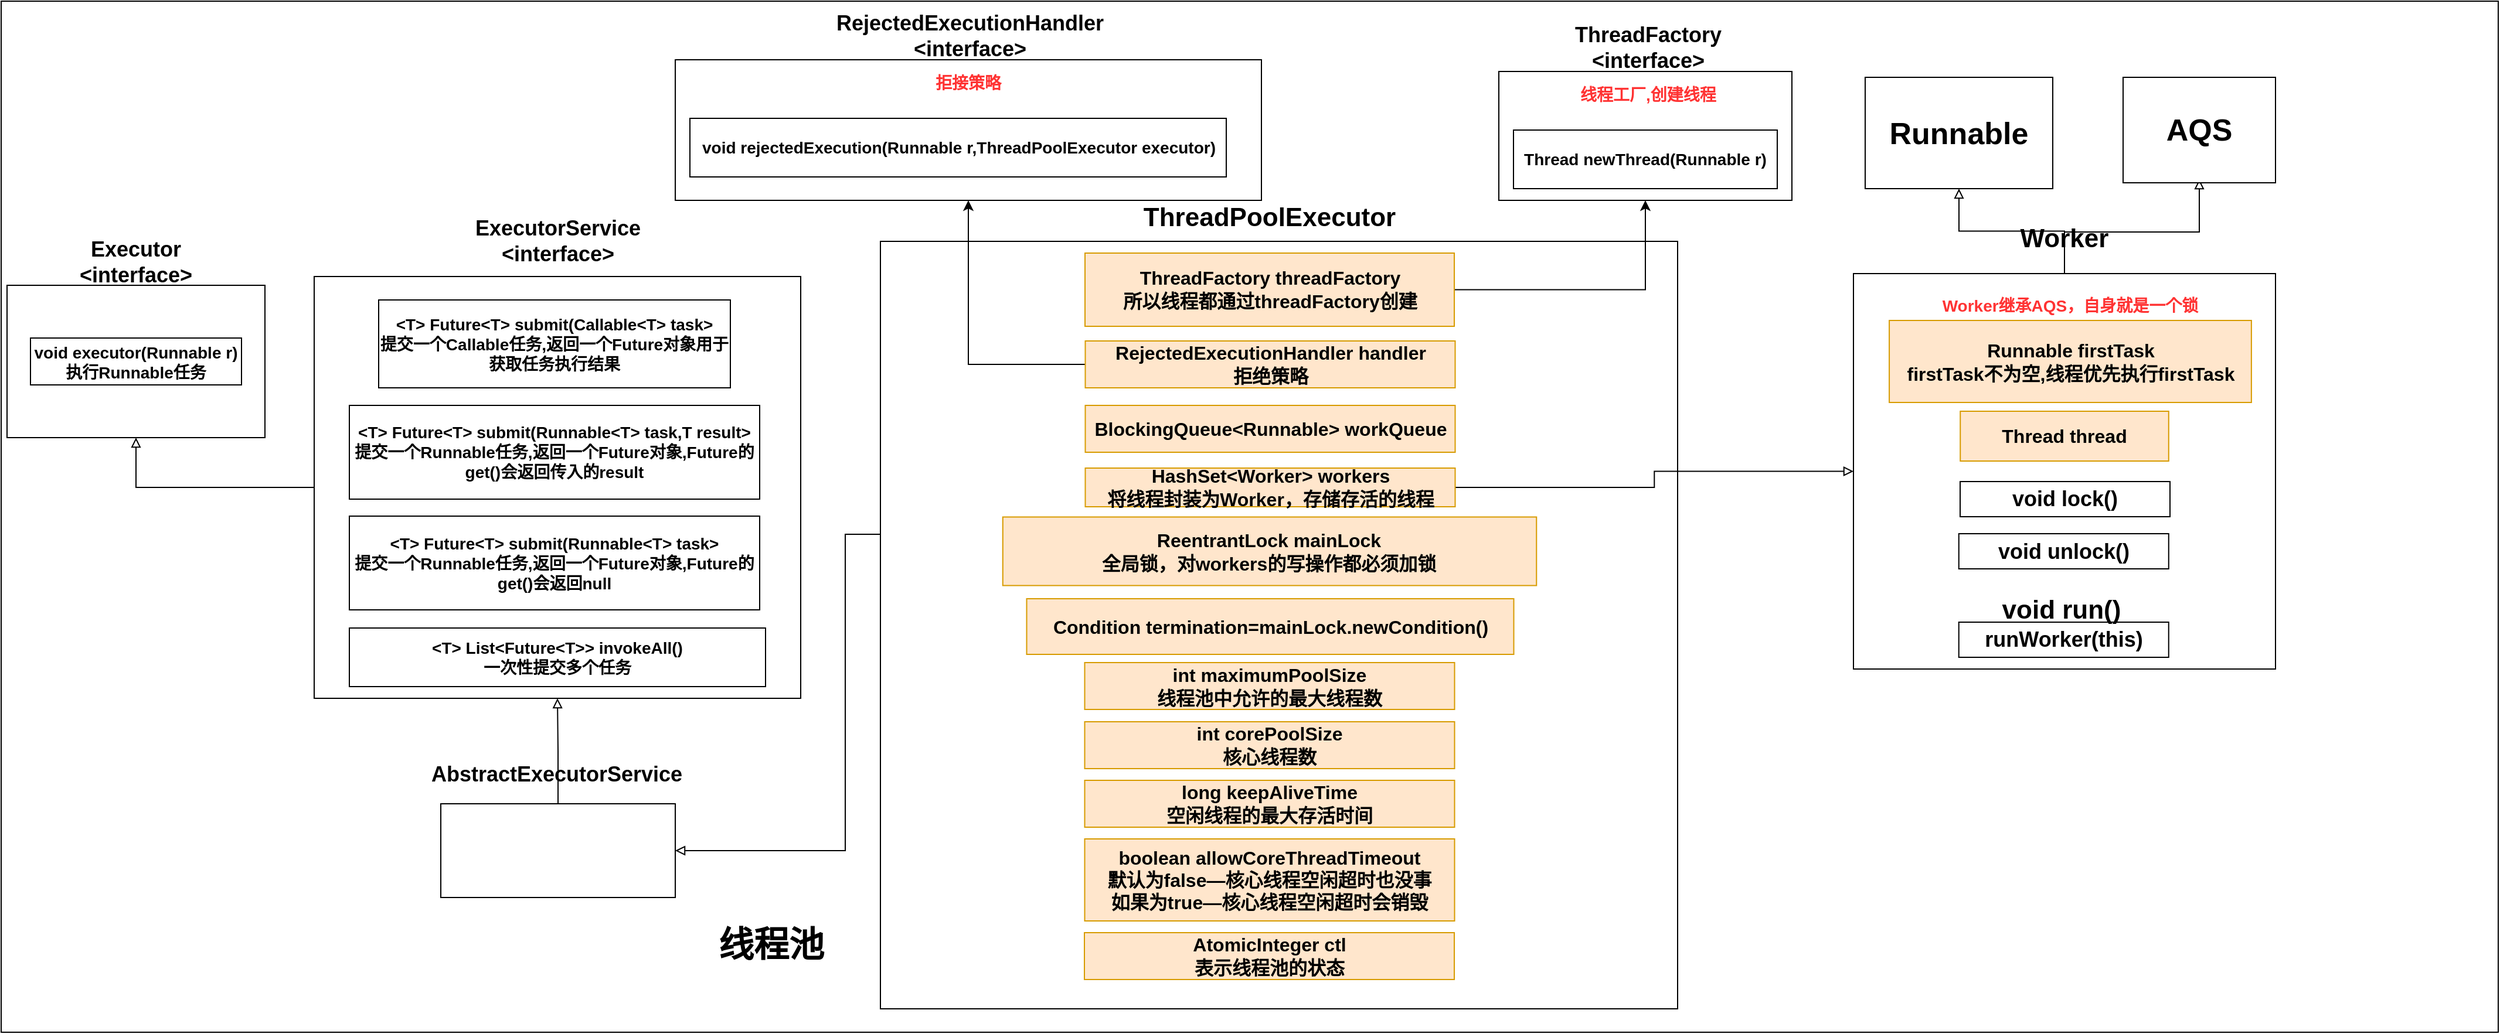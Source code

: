 <mxfile version="15.2.7" type="device"><diagram id="J6k_dlGczNIsUK_FHJ7I" name="第 1 页"><mxGraphModel dx="1463" dy="846" grid="1" gridSize="10" guides="1" tooltips="1" connect="1" arrows="1" fold="1" page="1" pageScale="1" pageWidth="827" pageHeight="1169" math="0" shadow="0"><root><mxCell id="0"/><mxCell id="1" parent="0"/><mxCell id="slTev6fvevYdvKmD1Kex-65" value="" style="rounded=0;whiteSpace=wrap;html=1;" parent="1" vertex="1"><mxGeometry x="50" y="10" width="2130" height="880" as="geometry"/></mxCell><mxCell id="slTev6fvevYdvKmD1Kex-36" value="" style="rounded=0;whiteSpace=wrap;html=1;" parent="1" vertex="1"><mxGeometry x="55" y="252.5" width="220" height="130" as="geometry"/></mxCell><mxCell id="slTev6fvevYdvKmD1Kex-37" value="&lt;b style=&quot;font-size: 18px&quot;&gt;Executor&lt;br&gt;&amp;lt;interface&amp;gt;&lt;/b&gt;" style="text;html=1;strokeColor=none;fillColor=none;align=center;verticalAlign=middle;whiteSpace=wrap;rounded=0;" parent="1" vertex="1"><mxGeometry x="145" y="222.5" width="40" height="20" as="geometry"/></mxCell><mxCell id="slTev6fvevYdvKmD1Kex-38" value="&lt;b&gt;&lt;font style=&quot;font-size: 14px&quot;&gt;void executor(Runnable r)&lt;br&gt;执行Runnable任务&lt;br&gt;&lt;/font&gt;&lt;/b&gt;" style="rounded=0;whiteSpace=wrap;html=1;" parent="1" vertex="1"><mxGeometry x="75" y="297.5" width="180" height="40" as="geometry"/></mxCell><mxCell id="slTev6fvevYdvKmD1Kex-60" style="edgeStyle=orthogonalEdgeStyle;rounded=0;orthogonalLoop=1;jettySize=auto;html=1;exitX=0;exitY=0.5;exitDx=0;exitDy=0;entryX=0.5;entryY=1;entryDx=0;entryDy=0;endArrow=block;endFill=0;" parent="1" source="slTev6fvevYdvKmD1Kex-40" target="slTev6fvevYdvKmD1Kex-36" edge="1"><mxGeometry relative="1" as="geometry"/></mxCell><mxCell id="slTev6fvevYdvKmD1Kex-40" value="" style="rounded=0;whiteSpace=wrap;html=1;" parent="1" vertex="1"><mxGeometry x="317" y="245" width="415" height="360" as="geometry"/></mxCell><mxCell id="slTev6fvevYdvKmD1Kex-41" value="&lt;b style=&quot;font-size: 18px&quot;&gt;ExecutorService&lt;br&gt;&amp;lt;interface&amp;gt;&lt;/b&gt;" style="text;html=1;strokeColor=none;fillColor=none;align=center;verticalAlign=middle;whiteSpace=wrap;rounded=0;" parent="1" vertex="1"><mxGeometry x="505" y="205" width="40" height="20" as="geometry"/></mxCell><mxCell id="slTev6fvevYdvKmD1Kex-42" value="&lt;b&gt;&lt;font style=&quot;font-size: 14px&quot;&gt;&amp;lt;T&amp;gt; Future&amp;lt;T&amp;gt; submit(Callable&amp;lt;T&amp;gt; task&amp;gt;&lt;br&gt;提交一个Callable任务,返回一个Future对象用于获取任务执行结果&lt;br&gt;&lt;/font&gt;&lt;/b&gt;" style="rounded=0;whiteSpace=wrap;html=1;" parent="1" vertex="1"><mxGeometry x="372" y="265" width="300" height="75" as="geometry"/></mxCell><mxCell id="slTev6fvevYdvKmD1Kex-46" value="&lt;b&gt;&lt;font style=&quot;font-size: 14px&quot;&gt;&amp;lt;T&amp;gt; Future&amp;lt;T&amp;gt; submit(Runnable&amp;lt;T&amp;gt; task,T result&amp;gt;&lt;br&gt;提交一个Runnable任务,返回一个Future对象,Future的get()会返回传入的result&lt;br&gt;&lt;/font&gt;&lt;/b&gt;" style="rounded=0;whiteSpace=wrap;html=1;" parent="1" vertex="1"><mxGeometry x="347" y="355" width="350" height="80" as="geometry"/></mxCell><mxCell id="slTev6fvevYdvKmD1Kex-47" value="&lt;b&gt;&lt;font style=&quot;font-size: 14px&quot;&gt;&amp;lt;T&amp;gt; Future&amp;lt;T&amp;gt; submit(Runnable&amp;lt;T&amp;gt; task&amp;gt;&lt;br&gt;提交一个Runnable任务,返回一个Future对象,Future的get()会返回null&lt;br&gt;&lt;/font&gt;&lt;/b&gt;" style="rounded=0;whiteSpace=wrap;html=1;" parent="1" vertex="1"><mxGeometry x="347" y="449.5" width="350" height="80" as="geometry"/></mxCell><mxCell id="slTev6fvevYdvKmD1Kex-48" value="&lt;b&gt;&lt;font style=&quot;font-size: 14px&quot;&gt;&amp;lt;T&amp;gt; List&amp;lt;Future&amp;lt;T&amp;gt;&amp;gt; invokeAll()&lt;br&gt;一次性提交多个任务&lt;br&gt;&lt;/font&gt;&lt;/b&gt;" style="rounded=0;whiteSpace=wrap;html=1;" parent="1" vertex="1"><mxGeometry x="347" y="545" width="355" height="50" as="geometry"/></mxCell><mxCell id="slTev6fvevYdvKmD1Kex-61" style="edgeStyle=orthogonalEdgeStyle;rounded=0;orthogonalLoop=1;jettySize=auto;html=1;exitX=0.5;exitY=0;exitDx=0;exitDy=0;entryX=0.5;entryY=1;entryDx=0;entryDy=0;endArrow=block;endFill=0;" parent="1" source="slTev6fvevYdvKmD1Kex-49" target="slTev6fvevYdvKmD1Kex-40" edge="1"><mxGeometry relative="1" as="geometry"/></mxCell><mxCell id="slTev6fvevYdvKmD1Kex-49" value="" style="rounded=0;whiteSpace=wrap;html=1;" parent="1" vertex="1"><mxGeometry x="425" y="695" width="200" height="80" as="geometry"/></mxCell><mxCell id="slTev6fvevYdvKmD1Kex-54" value="&lt;span style=&quot;font-size: 18px&quot;&gt;&lt;b&gt;AbstractExecutorService&lt;/b&gt;&lt;/span&gt;" style="text;html=1;strokeColor=none;fillColor=none;align=center;verticalAlign=middle;whiteSpace=wrap;rounded=0;" parent="1" vertex="1"><mxGeometry x="504" y="660" width="40" height="20" as="geometry"/></mxCell><mxCell id="slTev6fvevYdvKmD1Kex-67" style="edgeStyle=orthogonalEdgeStyle;rounded=0;orthogonalLoop=1;jettySize=auto;html=1;exitX=0;exitY=0.5;exitDx=0;exitDy=0;endArrow=block;endFill=0;" parent="1" source="slTev6fvevYdvKmD1Kex-56" target="slTev6fvevYdvKmD1Kex-49" edge="1"><mxGeometry relative="1" as="geometry"><Array as="points"><mxPoint x="770" y="465"/><mxPoint x="770" y="735"/></Array></mxGeometry></mxCell><mxCell id="slTev6fvevYdvKmD1Kex-56" value="" style="rounded=0;whiteSpace=wrap;html=1;" parent="1" vertex="1"><mxGeometry x="800" y="215" width="680" height="655" as="geometry"/></mxCell><mxCell id="slTev6fvevYdvKmD1Kex-57" value="&lt;b&gt;&lt;font style=&quot;font-size: 22px&quot;&gt;ThreadPoolExecutor&lt;/font&gt;&lt;/b&gt;" style="text;html=1;strokeColor=none;fillColor=none;align=center;verticalAlign=middle;whiteSpace=wrap;rounded=0;" parent="1" vertex="1"><mxGeometry x="1112" y="185" width="40" height="20" as="geometry"/></mxCell><mxCell id="slTev6fvevYdvKmD1Kex-66" value="&lt;b&gt;&lt;font style=&quot;font-size: 30px&quot;&gt;线程池&lt;/font&gt;&lt;/b&gt;" style="text;html=1;strokeColor=none;fillColor=none;align=center;verticalAlign=middle;whiteSpace=wrap;rounded=0;" parent="1" vertex="1"><mxGeometry x="632" y="805" width="150" height="20" as="geometry"/></mxCell><mxCell id="slTev6fvevYdvKmD1Kex-68" value="&lt;b&gt;&lt;font style=&quot;font-size: 16px&quot;&gt;BlockingQueue&amp;lt;Runnable&amp;gt; workQueue&lt;br&gt;&lt;/font&gt;&lt;/b&gt;" style="rounded=0;whiteSpace=wrap;html=1;fillColor=#ffe6cc;strokeColor=#d79b00;" parent="1" vertex="1"><mxGeometry x="974.75" y="355" width="315.5" height="40" as="geometry"/></mxCell><mxCell id="slTev6fvevYdvKmD1Kex-108" style="edgeStyle=orthogonalEdgeStyle;rounded=0;orthogonalLoop=1;jettySize=auto;html=1;exitX=1;exitY=0.5;exitDx=0;exitDy=0;entryX=0;entryY=0.5;entryDx=0;entryDy=0;endArrow=block;endFill=0;" parent="1" source="slTev6fvevYdvKmD1Kex-69" target="slTev6fvevYdvKmD1Kex-70" edge="1"><mxGeometry relative="1" as="geometry"/></mxCell><mxCell id="slTev6fvevYdvKmD1Kex-69" value="&lt;b&gt;&lt;font style=&quot;font-size: 16px&quot;&gt;HashSet&amp;lt;Worker&amp;gt; workers&lt;br&gt;将线程封装为Worker，存储存活的线程&lt;br&gt;&lt;/font&gt;&lt;/b&gt;" style="rounded=0;whiteSpace=wrap;html=1;fillColor=#ffe6cc;strokeColor=#d79b00;" parent="1" vertex="1"><mxGeometry x="974.75" y="408.5" width="315.5" height="33" as="geometry"/></mxCell><mxCell id="slTev6fvevYdvKmD1Kex-100" style="edgeStyle=orthogonalEdgeStyle;rounded=0;orthogonalLoop=1;jettySize=auto;html=1;exitX=0.5;exitY=0;exitDx=0;exitDy=0;entryX=0.5;entryY=1;entryDx=0;entryDy=0;endArrow=block;endFill=0;" parent="1" edge="1"><mxGeometry relative="1" as="geometry"><mxPoint x="1810" y="239.5" as="sourcePoint"/><mxPoint x="1925" y="162" as="targetPoint"/><Array as="points"><mxPoint x="1810" y="207"/><mxPoint x="1925" y="207"/></Array></mxGeometry></mxCell><mxCell id="slTev6fvevYdvKmD1Kex-101" style="edgeStyle=orthogonalEdgeStyle;rounded=0;orthogonalLoop=1;jettySize=auto;html=1;exitX=0.5;exitY=0;exitDx=0;exitDy=0;entryX=0.5;entryY=1;entryDx=0;entryDy=0;endArrow=block;endFill=0;" parent="1" source="slTev6fvevYdvKmD1Kex-70" target="slTev6fvevYdvKmD1Kex-95" edge="1"><mxGeometry relative="1" as="geometry"/></mxCell><mxCell id="slTev6fvevYdvKmD1Kex-70" value="" style="rounded=0;whiteSpace=wrap;html=1;" parent="1" vertex="1"><mxGeometry x="1630" y="242.5" width="360" height="337.5" as="geometry"/></mxCell><mxCell id="slTev6fvevYdvKmD1Kex-71" value="&lt;b&gt;&lt;font style=&quot;font-size: 22px&quot;&gt;Worker&lt;/font&gt;&lt;/b&gt;" style="text;html=1;strokeColor=none;fillColor=none;align=center;verticalAlign=middle;whiteSpace=wrap;rounded=0;" parent="1" vertex="1"><mxGeometry x="1790" y="202.5" width="40" height="20" as="geometry"/></mxCell><mxCell id="slTev6fvevYdvKmD1Kex-79" style="edgeStyle=orthogonalEdgeStyle;rounded=0;orthogonalLoop=1;jettySize=auto;html=1;exitX=1;exitY=0.5;exitDx=0;exitDy=0;entryX=0.5;entryY=1;entryDx=0;entryDy=0;endArrow=classic;endFill=1;" parent="1" source="slTev6fvevYdvKmD1Kex-72" target="slTev6fvevYdvKmD1Kex-74" edge="1"><mxGeometry relative="1" as="geometry"/></mxCell><mxCell id="slTev6fvevYdvKmD1Kex-72" value="&lt;b&gt;&lt;font style=&quot;font-size: 16px&quot;&gt;ThreadFactory threadFactory&lt;br&gt;所以线程都通过threadFactory创建&lt;br&gt;&lt;/font&gt;&lt;/b&gt;" style="rounded=0;whiteSpace=wrap;html=1;fillColor=#ffe6cc;strokeColor=#d79b00;" parent="1" vertex="1"><mxGeometry x="974.5" y="225" width="315" height="62.5" as="geometry"/></mxCell><mxCell id="slTev6fvevYdvKmD1Kex-74" value="" style="rounded=0;whiteSpace=wrap;html=1;" parent="1" vertex="1"><mxGeometry x="1327.5" y="70" width="250" height="110" as="geometry"/></mxCell><mxCell id="slTev6fvevYdvKmD1Kex-75" value="&lt;b style=&quot;font-size: 18px&quot;&gt;ThreadFactory&lt;br&gt;&amp;lt;interface&amp;gt;&lt;/b&gt;" style="text;html=1;strokeColor=none;fillColor=none;align=center;verticalAlign=middle;whiteSpace=wrap;rounded=0;" parent="1" vertex="1"><mxGeometry x="1435" y="40" width="40" height="20" as="geometry"/></mxCell><mxCell id="slTev6fvevYdvKmD1Kex-76" value="&lt;b&gt;&lt;font style=&quot;font-size: 14px&quot;&gt;Thread newThread(Runnable r)&lt;/font&gt;&lt;/b&gt;" style="rounded=0;whiteSpace=wrap;html=1;" parent="1" vertex="1"><mxGeometry x="1340" y="120" width="225" height="50" as="geometry"/></mxCell><mxCell id="slTev6fvevYdvKmD1Kex-77" value="&lt;font color=&quot;#ff3333&quot;&gt;&lt;span style=&quot;font-size: 14px&quot;&gt;&lt;b&gt;线程工厂,创建线程&lt;/b&gt;&lt;/span&gt;&lt;/font&gt;" style="text;html=1;strokeColor=none;fillColor=none;align=center;verticalAlign=middle;whiteSpace=wrap;rounded=0;" parent="1" vertex="1"><mxGeometry x="1389" y="80" width="132" height="20" as="geometry"/></mxCell><mxCell id="slTev6fvevYdvKmD1Kex-80" value="&lt;b&gt;&lt;font style=&quot;font-size: 16px&quot;&gt;ReentrantLock mainLock&lt;br&gt;全局锁，对workers的写操作都必须加锁&lt;br&gt;&lt;/font&gt;&lt;/b&gt;" style="rounded=0;whiteSpace=wrap;html=1;fillColor=#ffe6cc;strokeColor=#d79b00;" parent="1" vertex="1"><mxGeometry x="904.38" y="450.25" width="455.25" height="58.5" as="geometry"/></mxCell><mxCell id="slTev6fvevYdvKmD1Kex-81" value="&lt;b&gt;&lt;font style=&quot;font-size: 16px&quot;&gt;int maximumPoolSize&lt;br&gt;线程池中允许的最大线程数&lt;br&gt;&lt;/font&gt;&lt;/b&gt;" style="rounded=0;whiteSpace=wrap;html=1;fillColor=#ffe6cc;strokeColor=#d79b00;" parent="1" vertex="1"><mxGeometry x="974.25" y="574.5" width="315.5" height="40" as="geometry"/></mxCell><mxCell id="slTev6fvevYdvKmD1Kex-82" value="&lt;b&gt;&lt;font style=&quot;font-size: 16px&quot;&gt;Condition termination=mainLock.newCondition()&lt;br&gt;&lt;/font&gt;&lt;/b&gt;" style="rounded=0;whiteSpace=wrap;html=1;fillColor=#ffe6cc;strokeColor=#d79b00;" parent="1" vertex="1"><mxGeometry x="924.75" y="520" width="415.5" height="47.5" as="geometry"/></mxCell><mxCell id="slTev6fvevYdvKmD1Kex-83" value="&lt;b&gt;&lt;font style=&quot;font-size: 16px&quot;&gt;long keepAliveTime&lt;br&gt;空闲线程的最大存活时间&lt;br&gt;&lt;/font&gt;&lt;/b&gt;" style="rounded=0;whiteSpace=wrap;html=1;fillColor=#ffe6cc;strokeColor=#d79b00;" parent="1" vertex="1"><mxGeometry x="974.25" y="675" width="315.5" height="40" as="geometry"/></mxCell><mxCell id="slTev6fvevYdvKmD1Kex-92" style="edgeStyle=orthogonalEdgeStyle;rounded=0;orthogonalLoop=1;jettySize=auto;html=1;exitX=0;exitY=0.5;exitDx=0;exitDy=0;entryX=0.5;entryY=1;entryDx=0;entryDy=0;endArrow=classic;endFill=1;" parent="1" source="slTev6fvevYdvKmD1Kex-84" target="slTev6fvevYdvKmD1Kex-88" edge="1"><mxGeometry relative="1" as="geometry"/></mxCell><mxCell id="slTev6fvevYdvKmD1Kex-84" value="&lt;b&gt;&lt;font style=&quot;font-size: 16px&quot;&gt;RejectedExecutionHandler handler&lt;br&gt;拒绝策略&lt;br&gt;&lt;/font&gt;&lt;/b&gt;" style="rounded=0;whiteSpace=wrap;html=1;fillColor=#ffe6cc;strokeColor=#d79b00;" parent="1" vertex="1"><mxGeometry x="974.75" y="300" width="315.5" height="40" as="geometry"/></mxCell><mxCell id="slTev6fvevYdvKmD1Kex-85" value="&lt;b&gt;&lt;font style=&quot;font-size: 16px&quot;&gt;int corePoolSize&lt;br&gt;核心线程数&lt;br&gt;&lt;/font&gt;&lt;/b&gt;" style="rounded=0;whiteSpace=wrap;html=1;fillColor=#ffe6cc;strokeColor=#d79b00;" parent="1" vertex="1"><mxGeometry x="974.25" y="625" width="315.5" height="40" as="geometry"/></mxCell><mxCell id="slTev6fvevYdvKmD1Kex-86" value="&lt;b&gt;&lt;font style=&quot;font-size: 16px&quot;&gt;boolean allowCoreThreadTimeout&lt;br&gt;默认为false—核心线程空闲超时也没事&lt;br&gt;如果为true—核心线程空闲超时会销毁&lt;br&gt;&lt;/font&gt;&lt;/b&gt;" style="rounded=0;whiteSpace=wrap;html=1;fillColor=#ffe6cc;strokeColor=#d79b00;" parent="1" vertex="1"><mxGeometry x="974.25" y="725" width="315.5" height="70" as="geometry"/></mxCell><mxCell id="slTev6fvevYdvKmD1Kex-88" value="" style="rounded=0;whiteSpace=wrap;html=1;" parent="1" vertex="1"><mxGeometry x="625" y="60" width="500" height="120" as="geometry"/></mxCell><mxCell id="slTev6fvevYdvKmD1Kex-89" value="&lt;b style=&quot;font-size: 18px&quot;&gt;RejectedExecutionHandler&lt;br&gt;&amp;lt;interface&amp;gt;&lt;/b&gt;" style="text;html=1;strokeColor=none;fillColor=none;align=center;verticalAlign=middle;whiteSpace=wrap;rounded=0;" parent="1" vertex="1"><mxGeometry x="800" y="30" width="152.5" height="20" as="geometry"/></mxCell><mxCell id="slTev6fvevYdvKmD1Kex-90" value="&lt;b&gt;&lt;font style=&quot;font-size: 14px&quot;&gt;void rejectedExecution(Runnable r,ThreadPoolExecutor executor)&lt;/font&gt;&lt;/b&gt;" style="rounded=0;whiteSpace=wrap;html=1;" parent="1" vertex="1"><mxGeometry x="637.5" y="110" width="457.5" height="50" as="geometry"/></mxCell><mxCell id="slTev6fvevYdvKmD1Kex-91" value="&lt;font color=&quot;#ff3333&quot;&gt;&lt;span style=&quot;font-size: 14px&quot;&gt;&lt;b&gt;拒接策略&lt;/b&gt;&lt;/span&gt;&lt;/font&gt;" style="text;html=1;strokeColor=none;fillColor=none;align=center;verticalAlign=middle;whiteSpace=wrap;rounded=0;" parent="1" vertex="1"><mxGeometry x="809" y="70" width="132" height="20" as="geometry"/></mxCell><mxCell id="slTev6fvevYdvKmD1Kex-93" value="&lt;b&gt;&lt;font style=&quot;font-size: 16px&quot;&gt;Runnable firstTask&lt;br&gt;firstTask不为空,线程优先执行firstTask&lt;br&gt;&lt;/font&gt;&lt;/b&gt;" style="rounded=0;whiteSpace=wrap;html=1;fillColor=#ffe6cc;strokeColor=#d79b00;" parent="1" vertex="1"><mxGeometry x="1660.56" y="282.5" width="308.88" height="70" as="geometry"/></mxCell><mxCell id="slTev6fvevYdvKmD1Kex-94" value="&lt;b&gt;&lt;font style=&quot;font-size: 16px&quot;&gt;Thread thread&lt;br&gt;&lt;/font&gt;&lt;/b&gt;" style="rounded=0;whiteSpace=wrap;html=1;fillColor=#ffe6cc;strokeColor=#d79b00;" parent="1" vertex="1"><mxGeometry x="1721.13" y="360" width="177.75" height="42.5" as="geometry"/></mxCell><mxCell id="slTev6fvevYdvKmD1Kex-95" value="&lt;font style=&quot;font-size: 26px&quot;&gt;&lt;b&gt;Runnable&lt;/b&gt;&lt;/font&gt;" style="rounded=0;whiteSpace=wrap;html=1;" parent="1" vertex="1"><mxGeometry x="1640" y="75" width="160" height="95" as="geometry"/></mxCell><mxCell id="slTev6fvevYdvKmD1Kex-99" value="&lt;font style=&quot;font-size: 26px&quot;&gt;&lt;b&gt;AQS&lt;/b&gt;&lt;/font&gt;" style="rounded=0;whiteSpace=wrap;html=1;" parent="1" vertex="1"><mxGeometry x="1860" y="75" width="130" height="90" as="geometry"/></mxCell><mxCell id="slTev6fvevYdvKmD1Kex-102" value="&lt;b&gt;&lt;font style=&quot;font-size: 14px&quot; color=&quot;#ff3333&quot;&gt;Worker继承AQS，自身就是一个锁&lt;/font&gt;&lt;/b&gt;" style="text;html=1;strokeColor=none;fillColor=none;align=center;verticalAlign=middle;whiteSpace=wrap;rounded=0;" parent="1" vertex="1"><mxGeometry x="1690" y="245" width="250" height="50" as="geometry"/></mxCell><mxCell id="slTev6fvevYdvKmD1Kex-103" value="&lt;b&gt;&lt;font style=&quot;font-size: 18px&quot;&gt;void lock()&lt;/font&gt;&lt;/b&gt;" style="rounded=0;whiteSpace=wrap;html=1;" parent="1" vertex="1"><mxGeometry x="1721" y="420" width="179" height="30" as="geometry"/></mxCell><mxCell id="slTev6fvevYdvKmD1Kex-105" value="&lt;b&gt;&lt;font style=&quot;font-size: 18px&quot;&gt;void unlock()&lt;/font&gt;&lt;/b&gt;" style="rounded=0;whiteSpace=wrap;html=1;" parent="1" vertex="1"><mxGeometry x="1719.88" y="464.5" width="179" height="30" as="geometry"/></mxCell><mxCell id="slTev6fvevYdvKmD1Kex-106" value="&lt;span style=&quot;font-size: 18px&quot;&gt;&lt;b&gt;runWorker(this)&lt;/b&gt;&lt;/span&gt;" style="rounded=0;whiteSpace=wrap;html=1;" parent="1" vertex="1"><mxGeometry x="1719.87" y="540" width="179" height="30" as="geometry"/></mxCell><mxCell id="slTev6fvevYdvKmD1Kex-107" value="&lt;b&gt;&lt;font style=&quot;font-size: 22px&quot;&gt;void run()&lt;/font&gt;&lt;/b&gt;" style="text;html=1;strokeColor=none;fillColor=none;align=center;verticalAlign=middle;whiteSpace=wrap;rounded=0;" parent="1" vertex="1"><mxGeometry x="1755" y="520" width="105" height="20" as="geometry"/></mxCell><mxCell id="tNARmUFaWbbeVsSD89mp-1" value="&lt;b&gt;&lt;font style=&quot;font-size: 16px&quot;&gt;AtomicInteger ctl&lt;br&gt;表示线程池的状态&lt;br&gt;&lt;/font&gt;&lt;/b&gt;" style="rounded=0;whiteSpace=wrap;html=1;fillColor=#ffe6cc;strokeColor=#d79b00;" vertex="1" parent="1"><mxGeometry x="974" y="805" width="315.5" height="40" as="geometry"/></mxCell></root></mxGraphModel></diagram></mxfile>